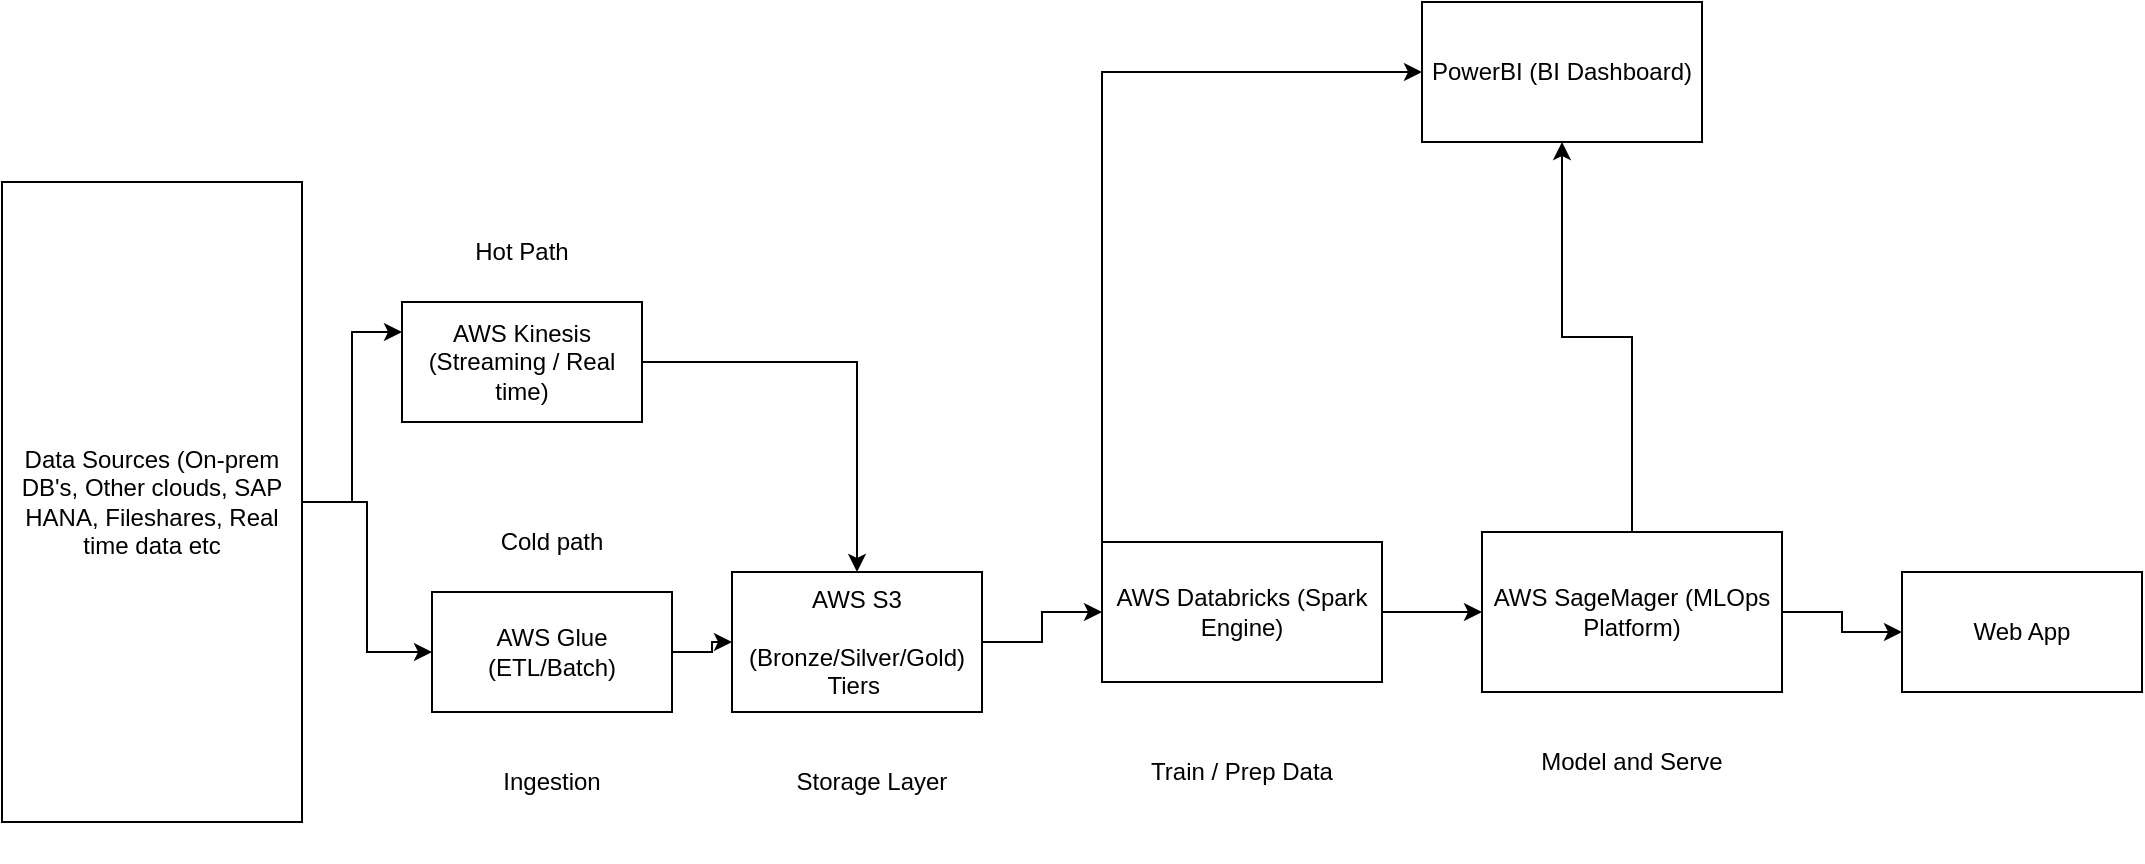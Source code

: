 <mxfile version="17.4.6" type="github">
  <diagram id="_UvdzSkJSZG2HeQZSI8I" name="Page-1">
    <mxGraphModel dx="1248" dy="706" grid="1" gridSize="10" guides="1" tooltips="1" connect="1" arrows="1" fold="1" page="1" pageScale="1" pageWidth="850" pageHeight="1100" math="0" shadow="0">
      <root>
        <mxCell id="0" />
        <mxCell id="1" parent="0" />
        <mxCell id="J89ehoEMHg0eU62olk_V-3" value="Storage Layer&lt;br&gt;" style="text;html=1;strokeColor=none;fillColor=none;align=center;verticalAlign=middle;whiteSpace=wrap;rounded=0;" vertex="1" parent="1">
          <mxGeometry x="380" y="460" width="150" height="80" as="geometry" />
        </mxCell>
        <mxCell id="J89ehoEMHg0eU62olk_V-4" value="Ingestion" style="text;html=1;strokeColor=none;fillColor=none;align=center;verticalAlign=middle;whiteSpace=wrap;rounded=0;" vertex="1" parent="1">
          <mxGeometry x="220" y="460" width="150" height="80" as="geometry" />
        </mxCell>
        <mxCell id="J89ehoEMHg0eU62olk_V-5" value="Train / Prep Data" style="text;html=1;strokeColor=none;fillColor=none;align=center;verticalAlign=middle;whiteSpace=wrap;rounded=0;" vertex="1" parent="1">
          <mxGeometry x="565" y="455" width="150" height="80" as="geometry" />
        </mxCell>
        <mxCell id="J89ehoEMHg0eU62olk_V-6" value="Model and Serve" style="text;html=1;strokeColor=none;fillColor=none;align=center;verticalAlign=middle;whiteSpace=wrap;rounded=0;" vertex="1" parent="1">
          <mxGeometry x="760" y="450" width="150" height="80" as="geometry" />
        </mxCell>
        <mxCell id="J89ehoEMHg0eU62olk_V-22" style="edgeStyle=orthogonalEdgeStyle;rounded=0;orthogonalLoop=1;jettySize=auto;html=1;entryX=0;entryY=0.5;entryDx=0;entryDy=0;" edge="1" parent="1" source="J89ehoEMHg0eU62olk_V-8" target="J89ehoEMHg0eU62olk_V-19">
          <mxGeometry relative="1" as="geometry" />
        </mxCell>
        <mxCell id="J89ehoEMHg0eU62olk_V-27" style="edgeStyle=orthogonalEdgeStyle;rounded=0;orthogonalLoop=1;jettySize=auto;html=1;entryX=0;entryY=0.25;entryDx=0;entryDy=0;" edge="1" parent="1" source="J89ehoEMHg0eU62olk_V-8" target="J89ehoEMHg0eU62olk_V-20">
          <mxGeometry relative="1" as="geometry" />
        </mxCell>
        <mxCell id="J89ehoEMHg0eU62olk_V-8" value="Data Sources (On-prem DB&#39;s, Other clouds, SAP HANA, Fileshares, Real time data etc" style="rounded=0;whiteSpace=wrap;html=1;" vertex="1" parent="1">
          <mxGeometry x="20" y="200" width="150" height="320" as="geometry" />
        </mxCell>
        <mxCell id="J89ehoEMHg0eU62olk_V-18" style="edgeStyle=orthogonalEdgeStyle;rounded=0;orthogonalLoop=1;jettySize=auto;html=1;entryX=0;entryY=0.5;entryDx=0;entryDy=0;" edge="1" parent="1" source="J89ehoEMHg0eU62olk_V-9" target="J89ehoEMHg0eU62olk_V-10">
          <mxGeometry relative="1" as="geometry" />
        </mxCell>
        <mxCell id="J89ehoEMHg0eU62olk_V-9" value="AWS S3&lt;br&gt;&lt;br&gt;(Bronze/Silver/Gold) Tiers&amp;nbsp;" style="rounded=0;whiteSpace=wrap;html=1;" vertex="1" parent="1">
          <mxGeometry x="385" y="395" width="125" height="70" as="geometry" />
        </mxCell>
        <mxCell id="J89ehoEMHg0eU62olk_V-13" style="edgeStyle=orthogonalEdgeStyle;rounded=0;orthogonalLoop=1;jettySize=auto;html=1;exitX=1;exitY=0.5;exitDx=0;exitDy=0;" edge="1" parent="1" source="J89ehoEMHg0eU62olk_V-10">
          <mxGeometry relative="1" as="geometry">
            <mxPoint x="760" y="415" as="targetPoint" />
          </mxGeometry>
        </mxCell>
        <mxCell id="J89ehoEMHg0eU62olk_V-26" style="edgeStyle=orthogonalEdgeStyle;rounded=0;orthogonalLoop=1;jettySize=auto;html=1;exitX=0;exitY=0;exitDx=0;exitDy=0;entryX=0;entryY=0.5;entryDx=0;entryDy=0;" edge="1" parent="1" source="J89ehoEMHg0eU62olk_V-10" target="J89ehoEMHg0eU62olk_V-11">
          <mxGeometry relative="1" as="geometry" />
        </mxCell>
        <mxCell id="J89ehoEMHg0eU62olk_V-10" value="AWS Databricks (Spark Engine)" style="rounded=0;whiteSpace=wrap;html=1;" vertex="1" parent="1">
          <mxGeometry x="570" y="380" width="140" height="70" as="geometry" />
        </mxCell>
        <mxCell id="J89ehoEMHg0eU62olk_V-11" value="PowerBI (BI Dashboard)" style="rounded=0;whiteSpace=wrap;html=1;" vertex="1" parent="1">
          <mxGeometry x="730" y="110" width="140" height="70" as="geometry" />
        </mxCell>
        <mxCell id="J89ehoEMHg0eU62olk_V-15" style="edgeStyle=orthogonalEdgeStyle;rounded=0;orthogonalLoop=1;jettySize=auto;html=1;entryX=0.5;entryY=1;entryDx=0;entryDy=0;" edge="1" parent="1" source="J89ehoEMHg0eU62olk_V-14" target="J89ehoEMHg0eU62olk_V-11">
          <mxGeometry relative="1" as="geometry" />
        </mxCell>
        <mxCell id="J89ehoEMHg0eU62olk_V-16" style="edgeStyle=orthogonalEdgeStyle;rounded=0;orthogonalLoop=1;jettySize=auto;html=1;exitX=1;exitY=0.5;exitDx=0;exitDy=0;entryX=0;entryY=0.5;entryDx=0;entryDy=0;" edge="1" parent="1" source="J89ehoEMHg0eU62olk_V-14" target="J89ehoEMHg0eU62olk_V-17">
          <mxGeometry relative="1" as="geometry">
            <mxPoint x="980" y="415" as="targetPoint" />
          </mxGeometry>
        </mxCell>
        <mxCell id="J89ehoEMHg0eU62olk_V-14" value="AWS SageMager (MLOps Platform)" style="rounded=0;whiteSpace=wrap;html=1;" vertex="1" parent="1">
          <mxGeometry x="760" y="375" width="150" height="80" as="geometry" />
        </mxCell>
        <mxCell id="J89ehoEMHg0eU62olk_V-17" value="Web App" style="rounded=0;whiteSpace=wrap;html=1;" vertex="1" parent="1">
          <mxGeometry x="970" y="395" width="120" height="60" as="geometry" />
        </mxCell>
        <mxCell id="J89ehoEMHg0eU62olk_V-23" style="edgeStyle=orthogonalEdgeStyle;rounded=0;orthogonalLoop=1;jettySize=auto;html=1;" edge="1" parent="1" source="J89ehoEMHg0eU62olk_V-19" target="J89ehoEMHg0eU62olk_V-9">
          <mxGeometry relative="1" as="geometry" />
        </mxCell>
        <mxCell id="J89ehoEMHg0eU62olk_V-19" value="AWS Glue (ETL/Batch)" style="rounded=0;whiteSpace=wrap;html=1;" vertex="1" parent="1">
          <mxGeometry x="235" y="405" width="120" height="60" as="geometry" />
        </mxCell>
        <mxCell id="J89ehoEMHg0eU62olk_V-29" style="edgeStyle=orthogonalEdgeStyle;rounded=0;orthogonalLoop=1;jettySize=auto;html=1;exitX=1;exitY=1;exitDx=0;exitDy=0;entryX=0.5;entryY=0;entryDx=0;entryDy=0;" edge="1" parent="1" source="J89ehoEMHg0eU62olk_V-20" target="J89ehoEMHg0eU62olk_V-9">
          <mxGeometry relative="1" as="geometry">
            <Array as="points">
              <mxPoint x="340" y="290" />
              <mxPoint x="448" y="290" />
            </Array>
          </mxGeometry>
        </mxCell>
        <mxCell id="J89ehoEMHg0eU62olk_V-20" value="AWS Kinesis (Streaming / Real time)" style="rounded=0;whiteSpace=wrap;html=1;" vertex="1" parent="1">
          <mxGeometry x="220" y="260" width="120" height="60" as="geometry" />
        </mxCell>
        <mxCell id="J89ehoEMHg0eU62olk_V-30" value="Hot Path" style="text;html=1;strokeColor=none;fillColor=none;align=center;verticalAlign=middle;whiteSpace=wrap;rounded=0;" vertex="1" parent="1">
          <mxGeometry x="250" y="220" width="60" height="30" as="geometry" />
        </mxCell>
        <mxCell id="J89ehoEMHg0eU62olk_V-31" value="Cold path" style="text;html=1;strokeColor=none;fillColor=none;align=center;verticalAlign=middle;whiteSpace=wrap;rounded=0;" vertex="1" parent="1">
          <mxGeometry x="265" y="365" width="60" height="30" as="geometry" />
        </mxCell>
      </root>
    </mxGraphModel>
  </diagram>
</mxfile>
